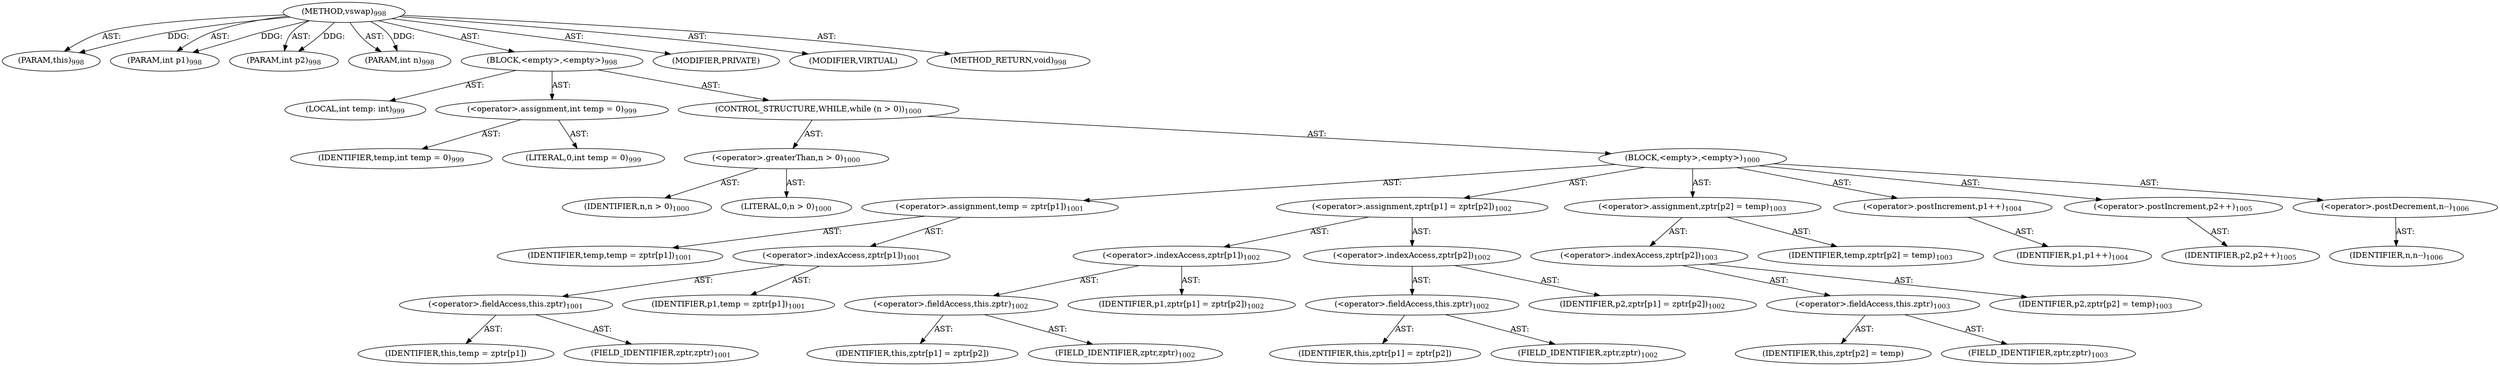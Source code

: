 digraph "vswap" {  
"111669149720" [label = <(METHOD,vswap)<SUB>998</SUB>> ]
"115964117041" [label = <(PARAM,this)<SUB>998</SUB>> ]
"115964117042" [label = <(PARAM,int p1)<SUB>998</SUB>> ]
"115964117043" [label = <(PARAM,int p2)<SUB>998</SUB>> ]
"115964117044" [label = <(PARAM,int n)<SUB>998</SUB>> ]
"25769803940" [label = <(BLOCK,&lt;empty&gt;,&lt;empty&gt;)<SUB>998</SUB>> ]
"94489280588" [label = <(LOCAL,int temp: int)<SUB>999</SUB>> ]
"30064772162" [label = <(&lt;operator&gt;.assignment,int temp = 0)<SUB>999</SUB>> ]
"68719477739" [label = <(IDENTIFIER,temp,int temp = 0)<SUB>999</SUB>> ]
"90194313534" [label = <(LITERAL,0,int temp = 0)<SUB>999</SUB>> ]
"47244640402" [label = <(CONTROL_STRUCTURE,WHILE,while (n &gt; 0))<SUB>1000</SUB>> ]
"30064772163" [label = <(&lt;operator&gt;.greaterThan,n &gt; 0)<SUB>1000</SUB>> ]
"68719477740" [label = <(IDENTIFIER,n,n &gt; 0)<SUB>1000</SUB>> ]
"90194313535" [label = <(LITERAL,0,n &gt; 0)<SUB>1000</SUB>> ]
"25769803941" [label = <(BLOCK,&lt;empty&gt;,&lt;empty&gt;)<SUB>1000</SUB>> ]
"30064772164" [label = <(&lt;operator&gt;.assignment,temp = zptr[p1])<SUB>1001</SUB>> ]
"68719477741" [label = <(IDENTIFIER,temp,temp = zptr[p1])<SUB>1001</SUB>> ]
"30064772165" [label = <(&lt;operator&gt;.indexAccess,zptr[p1])<SUB>1001</SUB>> ]
"30064772166" [label = <(&lt;operator&gt;.fieldAccess,this.zptr)<SUB>1001</SUB>> ]
"68719477742" [label = <(IDENTIFIER,this,temp = zptr[p1])> ]
"55834575039" [label = <(FIELD_IDENTIFIER,zptr,zptr)<SUB>1001</SUB>> ]
"68719477743" [label = <(IDENTIFIER,p1,temp = zptr[p1])<SUB>1001</SUB>> ]
"30064772167" [label = <(&lt;operator&gt;.assignment,zptr[p1] = zptr[p2])<SUB>1002</SUB>> ]
"30064772168" [label = <(&lt;operator&gt;.indexAccess,zptr[p1])<SUB>1002</SUB>> ]
"30064772169" [label = <(&lt;operator&gt;.fieldAccess,this.zptr)<SUB>1002</SUB>> ]
"68719477744" [label = <(IDENTIFIER,this,zptr[p1] = zptr[p2])> ]
"55834575040" [label = <(FIELD_IDENTIFIER,zptr,zptr)<SUB>1002</SUB>> ]
"68719477745" [label = <(IDENTIFIER,p1,zptr[p1] = zptr[p2])<SUB>1002</SUB>> ]
"30064772170" [label = <(&lt;operator&gt;.indexAccess,zptr[p2])<SUB>1002</SUB>> ]
"30064772171" [label = <(&lt;operator&gt;.fieldAccess,this.zptr)<SUB>1002</SUB>> ]
"68719477746" [label = <(IDENTIFIER,this,zptr[p1] = zptr[p2])> ]
"55834575041" [label = <(FIELD_IDENTIFIER,zptr,zptr)<SUB>1002</SUB>> ]
"68719477747" [label = <(IDENTIFIER,p2,zptr[p1] = zptr[p2])<SUB>1002</SUB>> ]
"30064772172" [label = <(&lt;operator&gt;.assignment,zptr[p2] = temp)<SUB>1003</SUB>> ]
"30064772173" [label = <(&lt;operator&gt;.indexAccess,zptr[p2])<SUB>1003</SUB>> ]
"30064772174" [label = <(&lt;operator&gt;.fieldAccess,this.zptr)<SUB>1003</SUB>> ]
"68719477748" [label = <(IDENTIFIER,this,zptr[p2] = temp)> ]
"55834575042" [label = <(FIELD_IDENTIFIER,zptr,zptr)<SUB>1003</SUB>> ]
"68719477749" [label = <(IDENTIFIER,p2,zptr[p2] = temp)<SUB>1003</SUB>> ]
"68719477750" [label = <(IDENTIFIER,temp,zptr[p2] = temp)<SUB>1003</SUB>> ]
"30064772175" [label = <(&lt;operator&gt;.postIncrement,p1++)<SUB>1004</SUB>> ]
"68719477751" [label = <(IDENTIFIER,p1,p1++)<SUB>1004</SUB>> ]
"30064772176" [label = <(&lt;operator&gt;.postIncrement,p2++)<SUB>1005</SUB>> ]
"68719477752" [label = <(IDENTIFIER,p2,p2++)<SUB>1005</SUB>> ]
"30064772177" [label = <(&lt;operator&gt;.postDecrement,n--)<SUB>1006</SUB>> ]
"68719477753" [label = <(IDENTIFIER,n,n--)<SUB>1006</SUB>> ]
"133143986262" [label = <(MODIFIER,PRIVATE)> ]
"133143986263" [label = <(MODIFIER,VIRTUAL)> ]
"128849018904" [label = <(METHOD_RETURN,void)<SUB>998</SUB>> ]
  "111669149720" -> "115964117041"  [ label = "AST: "] 
  "111669149720" -> "115964117042"  [ label = "AST: "] 
  "111669149720" -> "115964117043"  [ label = "AST: "] 
  "111669149720" -> "115964117044"  [ label = "AST: "] 
  "111669149720" -> "25769803940"  [ label = "AST: "] 
  "111669149720" -> "133143986262"  [ label = "AST: "] 
  "111669149720" -> "133143986263"  [ label = "AST: "] 
  "111669149720" -> "128849018904"  [ label = "AST: "] 
  "25769803940" -> "94489280588"  [ label = "AST: "] 
  "25769803940" -> "30064772162"  [ label = "AST: "] 
  "25769803940" -> "47244640402"  [ label = "AST: "] 
  "30064772162" -> "68719477739"  [ label = "AST: "] 
  "30064772162" -> "90194313534"  [ label = "AST: "] 
  "47244640402" -> "30064772163"  [ label = "AST: "] 
  "47244640402" -> "25769803941"  [ label = "AST: "] 
  "30064772163" -> "68719477740"  [ label = "AST: "] 
  "30064772163" -> "90194313535"  [ label = "AST: "] 
  "25769803941" -> "30064772164"  [ label = "AST: "] 
  "25769803941" -> "30064772167"  [ label = "AST: "] 
  "25769803941" -> "30064772172"  [ label = "AST: "] 
  "25769803941" -> "30064772175"  [ label = "AST: "] 
  "25769803941" -> "30064772176"  [ label = "AST: "] 
  "25769803941" -> "30064772177"  [ label = "AST: "] 
  "30064772164" -> "68719477741"  [ label = "AST: "] 
  "30064772164" -> "30064772165"  [ label = "AST: "] 
  "30064772165" -> "30064772166"  [ label = "AST: "] 
  "30064772165" -> "68719477743"  [ label = "AST: "] 
  "30064772166" -> "68719477742"  [ label = "AST: "] 
  "30064772166" -> "55834575039"  [ label = "AST: "] 
  "30064772167" -> "30064772168"  [ label = "AST: "] 
  "30064772167" -> "30064772170"  [ label = "AST: "] 
  "30064772168" -> "30064772169"  [ label = "AST: "] 
  "30064772168" -> "68719477745"  [ label = "AST: "] 
  "30064772169" -> "68719477744"  [ label = "AST: "] 
  "30064772169" -> "55834575040"  [ label = "AST: "] 
  "30064772170" -> "30064772171"  [ label = "AST: "] 
  "30064772170" -> "68719477747"  [ label = "AST: "] 
  "30064772171" -> "68719477746"  [ label = "AST: "] 
  "30064772171" -> "55834575041"  [ label = "AST: "] 
  "30064772172" -> "30064772173"  [ label = "AST: "] 
  "30064772172" -> "68719477750"  [ label = "AST: "] 
  "30064772173" -> "30064772174"  [ label = "AST: "] 
  "30064772173" -> "68719477749"  [ label = "AST: "] 
  "30064772174" -> "68719477748"  [ label = "AST: "] 
  "30064772174" -> "55834575042"  [ label = "AST: "] 
  "30064772175" -> "68719477751"  [ label = "AST: "] 
  "30064772176" -> "68719477752"  [ label = "AST: "] 
  "30064772177" -> "68719477753"  [ label = "AST: "] 
  "111669149720" -> "115964117041"  [ label = "DDG: "] 
  "111669149720" -> "115964117042"  [ label = "DDG: "] 
  "111669149720" -> "115964117043"  [ label = "DDG: "] 
  "111669149720" -> "115964117044"  [ label = "DDG: "] 
}
